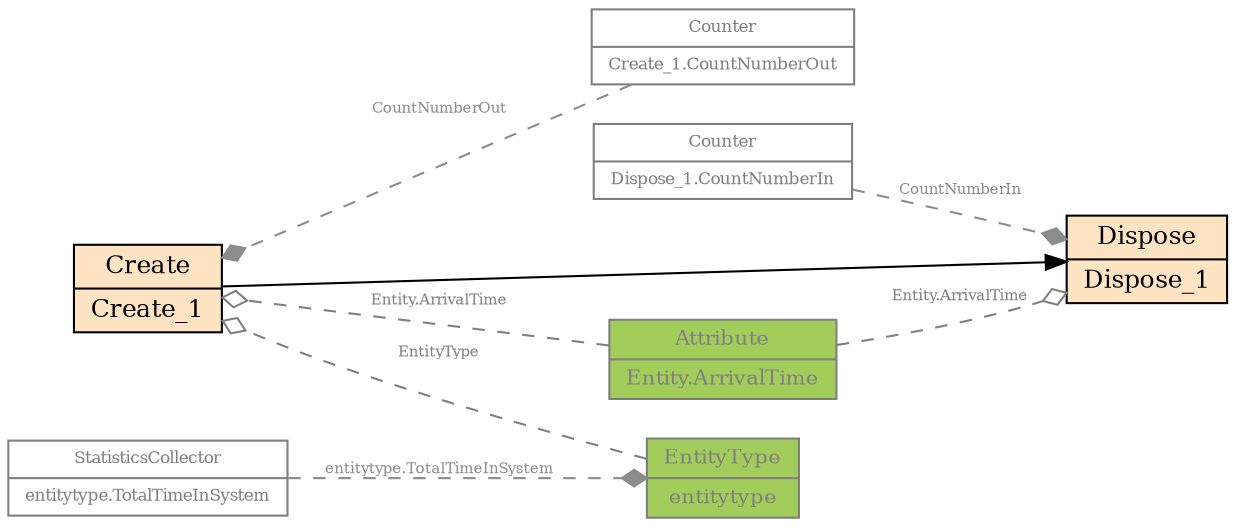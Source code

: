 digraph G {
  compound=true; rankdir=LR; 
  // model level
  {
     rank=min  // 0
     Create_1 [shape=record, fontsize=12, fontcolor=black, style=filled, fillcolor=bisque, label="Create|Create_1"];
  }
  {
     rank=max  // 1
     Dispose_1 [shape=record, fontsize=12, fontcolor=black, style=filled, fillcolor=bisque, label="Dispose|Dispose_1"];
  }
  {
     Dispose_1_CountNumberIn [shape=record, fontsize=8, color=gray50, fontcolor=gray50, label="Counter|Dispose_1.CountNumberIn"];
     entitytype_TotalTimeInSystem [shape=record, fontsize=8, color=gray50, fontcolor=gray50, label="StatisticsCollector|entitytype.TotalTimeInSystem"];
     entitytype [shape=record, fontsize=10, color=gray50, fontcolor=gray50, style=filled, fillcolor=darkolivegreen3, label="EntityType|entitytype"];
     Entity_ArrivalTime [shape=record, fontsize=10, color=gray50, fontcolor=gray50, style=filled, fillcolor=darkolivegreen3, label="Attribute|Entity.ArrivalTime"];
     Create_1_CountNumberOut [shape=record, fontsize=8, color=gray50, fontcolor=gray50, label="Counter|Create_1.CountNumberOut"];
       Create_1_CountNumberOut->Create_1 [style=dashed, arrowhead="diamond", color=gray55, fontcolor=gray55, fontsize=7, label="CountNumberOut"];
       Entity_ArrivalTime->Create_1 [style=dashed, arrowhead="ediamond", color=gray50, fontcolor=gray50, fontsize=7, label="Entity.ArrivalTime"];
       entitytype_TotalTimeInSystem->entitytype [style=dashed, arrowhead="diamond", color=gray55, fontcolor=gray55, fontsize=7, label="entitytype.TotalTimeInSystem"];
       entitytype->Create_1 [style=dashed, arrowhead="ediamond", color=gray50, fontcolor=gray50, fontsize=7, label="EntityType"];
       Dispose_1_CountNumberIn->Dispose_1 [style=dashed, arrowhead="diamond", color=gray55, fontcolor=gray55, fontsize=7, label="CountNumberIn"];
       Entity_ArrivalTime->Dispose_1 [style=dashed, arrowhead="ediamond", color=gray50, fontcolor=gray50, fontsize=7, label="Entity.ArrivalTime"];
       Create_1->Dispose_1[style=solid, arrowhead="normal" color=black, fontcolor=black, fontsize=7];
  }
}
